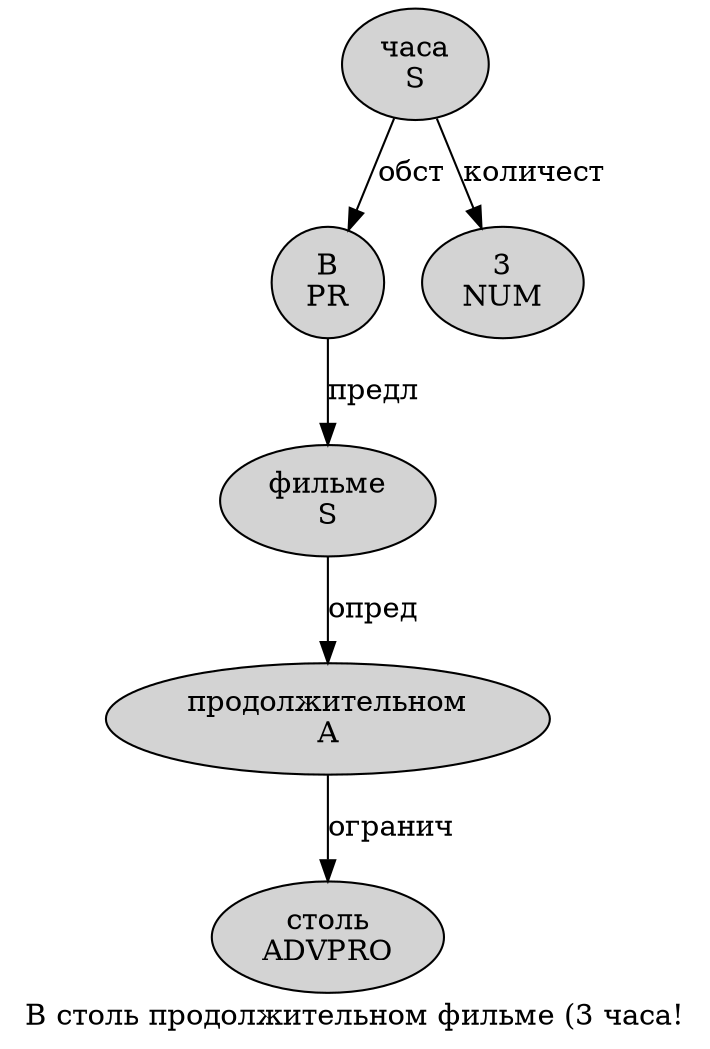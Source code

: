 digraph SENTENCE_2511 {
	graph [label="В столь продолжительном фильме (3 часа!"]
	node [style=filled]
		0 [label="В
PR" color="" fillcolor=lightgray penwidth=1 shape=ellipse]
		1 [label="столь
ADVPRO" color="" fillcolor=lightgray penwidth=1 shape=ellipse]
		2 [label="продолжительном
A" color="" fillcolor=lightgray penwidth=1 shape=ellipse]
		3 [label="фильме
S" color="" fillcolor=lightgray penwidth=1 shape=ellipse]
		5 [label="3
NUM" color="" fillcolor=lightgray penwidth=1 shape=ellipse]
		6 [label="часа
S" color="" fillcolor=lightgray penwidth=1 shape=ellipse]
			6 -> 0 [label="обст"]
			6 -> 5 [label="количест"]
			3 -> 2 [label="опред"]
			2 -> 1 [label="огранич"]
			0 -> 3 [label="предл"]
}